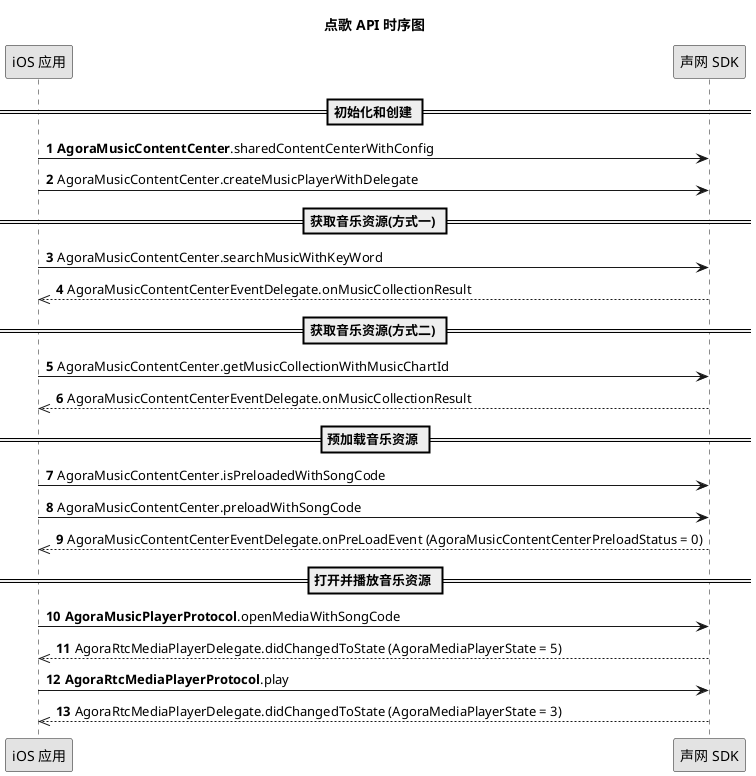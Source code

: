 @startuml
title 点歌 API 时序图
autonumber
skinparam monochrome true
participant "iOS 应用" as a
participant "声网 SDK" as b
== 初始化和创建 ==
a -> b: **AgoraMusicContentCenter**.sharedContentCenterWithConfig
a -> b: AgoraMusicContentCenter.createMusicPlayerWithDelegate
== 获取音乐资源(方式一) ==
a -> b: AgoraMusicContentCenter.searchMusicWithKeyWord
b -->> a: AgoraMusicContentCenterEventDelegate.onMusicCollectionResult
== 获取音乐资源(方式二) ==
a -> b: AgoraMusicContentCenter.getMusicCollectionWithMusicChartId
b -->> a: AgoraMusicContentCenterEventDelegate.onMusicCollectionResult
== 预加载音乐资源 ==
a -> b: AgoraMusicContentCenter.isPreloadedWithSongCode
a -> b: AgoraMusicContentCenter.preloadWithSongCode
b -->> a: AgoraMusicContentCenterEventDelegate.onPreLoadEvent (AgoraMusicContentCenterPreloadStatus = 0)
== 打开并播放音乐资源 ==
a -> b: **AgoraMusicPlayerProtocol**.openMediaWithSongCode
b -->> a: AgoraRtcMediaPlayerDelegate.didChangedToState (AgoraMediaPlayerState = 5)
a ->b: **AgoraRtcMediaPlayerProtocol**.play
b -->> a: AgoraRtcMediaPlayerDelegate.didChangedToState (AgoraMediaPlayerState = 3)
@enduml